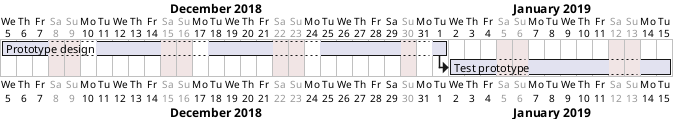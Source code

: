 {
  "sha1": "e995zls0z3zst8lc63jwdht87pgqvke",
  "insertion": {
    "when": "2024-06-01T09:03:04.135Z",
    "user": "plantuml@gmail.com"
  }
}
@startgantt
Project starts the 5th of december 2018
saturday are closed
sunday are closed
2018/12/29 is opened
[Prototype design] lasts 17 days
[Prototype design] pauses on monday
[Test prototype] starts at [Prototype design]'s end and lasts 2 weeks
@endgantt
